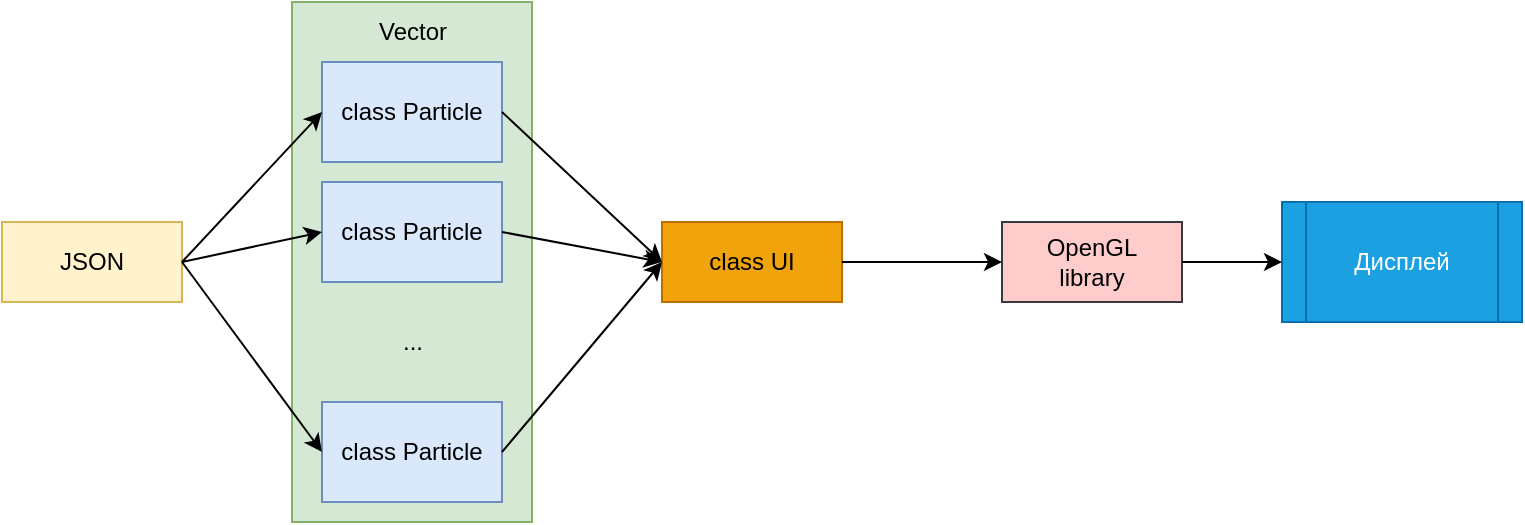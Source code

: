 <mxfile version="20.8.10" type="device"><diagram name="Страница 1" id="snz6U8IodAZKP6fjVFKd"><mxGraphModel dx="1098" dy="828" grid="1" gridSize="10" guides="1" tooltips="1" connect="1" arrows="1" fold="1" page="1" pageScale="1" pageWidth="827" pageHeight="1169" math="0" shadow="0"><root><mxCell id="0"/><mxCell id="1" parent="0"/><mxCell id="S9dBJkFOaXgHY5yuumi9-9" value="" style="rounded=0;whiteSpace=wrap;html=1;fillColor=#d5e8d4;strokeColor=#82b366;" vertex="1" parent="1"><mxGeometry x="175" y="90" width="120" height="260" as="geometry"/></mxCell><mxCell id="S9dBJkFOaXgHY5yuumi9-2" value="class&amp;nbsp;Particle" style="rounded=0;whiteSpace=wrap;html=1;fillColor=#dae8fc;strokeColor=#6c8ebf;" vertex="1" parent="1"><mxGeometry x="190" y="120" width="90" height="50" as="geometry"/></mxCell><mxCell id="S9dBJkFOaXgHY5yuumi9-3" value="JSON" style="rounded=0;whiteSpace=wrap;html=1;fillColor=#fff2cc;strokeColor=#d6b656;" vertex="1" parent="1"><mxGeometry x="30" y="200" width="90" height="40" as="geometry"/></mxCell><mxCell id="S9dBJkFOaXgHY5yuumi9-4" value="class UI" style="rounded=0;whiteSpace=wrap;html=1;fillColor=#f0a30a;strokeColor=#BD7000;fontColor=#000000;" vertex="1" parent="1"><mxGeometry x="360" y="200" width="90" height="40" as="geometry"/></mxCell><mxCell id="S9dBJkFOaXgHY5yuumi9-5" value="Дисплей" style="shape=process;whiteSpace=wrap;html=1;backgroundOutline=1;fillColor=#1ba1e2;fontColor=#ffffff;strokeColor=#006EAF;" vertex="1" parent="1"><mxGeometry x="670" y="190" width="120" height="60" as="geometry"/></mxCell><mxCell id="S9dBJkFOaXgHY5yuumi9-6" value="class&amp;nbsp;Particle" style="rounded=0;whiteSpace=wrap;html=1;fillColor=#dae8fc;strokeColor=#6c8ebf;" vertex="1" parent="1"><mxGeometry x="190" y="180" width="90" height="50" as="geometry"/></mxCell><mxCell id="S9dBJkFOaXgHY5yuumi9-7" value="class&amp;nbsp;Particle" style="rounded=0;whiteSpace=wrap;html=1;fillColor=#dae8fc;strokeColor=#6c8ebf;" vertex="1" parent="1"><mxGeometry x="190" y="290" width="90" height="50" as="geometry"/></mxCell><mxCell id="S9dBJkFOaXgHY5yuumi9-8" value="..." style="text;html=1;align=center;verticalAlign=middle;resizable=0;points=[];autosize=1;strokeColor=none;fillColor=none;" vertex="1" parent="1"><mxGeometry x="220" y="245" width="30" height="30" as="geometry"/></mxCell><mxCell id="S9dBJkFOaXgHY5yuumi9-10" value="Vector" style="text;html=1;align=center;verticalAlign=middle;resizable=0;points=[];autosize=1;strokeColor=none;fillColor=none;" vertex="1" parent="1"><mxGeometry x="205" y="90" width="60" height="30" as="geometry"/></mxCell><mxCell id="S9dBJkFOaXgHY5yuumi9-11" value="" style="endArrow=classic;html=1;rounded=0;exitX=1;exitY=0.5;exitDx=0;exitDy=0;entryX=0;entryY=0.5;entryDx=0;entryDy=0;" edge="1" parent="1" source="S9dBJkFOaXgHY5yuumi9-3" target="S9dBJkFOaXgHY5yuumi9-2"><mxGeometry width="50" height="50" relative="1" as="geometry"><mxPoint x="390" y="450" as="sourcePoint"/><mxPoint x="440" y="400" as="targetPoint"/></mxGeometry></mxCell><mxCell id="S9dBJkFOaXgHY5yuumi9-13" value="" style="endArrow=classic;html=1;rounded=0;exitX=1;exitY=0.5;exitDx=0;exitDy=0;entryX=0;entryY=0.5;entryDx=0;entryDy=0;" edge="1" parent="1" source="S9dBJkFOaXgHY5yuumi9-3" target="S9dBJkFOaXgHY5yuumi9-6"><mxGeometry width="50" height="50" relative="1" as="geometry"><mxPoint x="120" y="300" as="sourcePoint"/><mxPoint x="170" y="250" as="targetPoint"/></mxGeometry></mxCell><mxCell id="S9dBJkFOaXgHY5yuumi9-14" value="" style="endArrow=classic;html=1;rounded=0;entryX=0;entryY=0.5;entryDx=0;entryDy=0;" edge="1" parent="1" target="S9dBJkFOaXgHY5yuumi9-7"><mxGeometry width="50" height="50" relative="1" as="geometry"><mxPoint x="120" y="220" as="sourcePoint"/><mxPoint x="170" y="170" as="targetPoint"/></mxGeometry></mxCell><mxCell id="S9dBJkFOaXgHY5yuumi9-15" value="" style="endArrow=classic;html=1;rounded=0;exitX=1;exitY=0.5;exitDx=0;exitDy=0;entryX=0;entryY=0.5;entryDx=0;entryDy=0;" edge="1" parent="1" source="S9dBJkFOaXgHY5yuumi9-2" target="S9dBJkFOaXgHY5yuumi9-4"><mxGeometry width="50" height="50" relative="1" as="geometry"><mxPoint x="320" y="180" as="sourcePoint"/><mxPoint x="370" y="130" as="targetPoint"/></mxGeometry></mxCell><mxCell id="S9dBJkFOaXgHY5yuumi9-16" value="" style="endArrow=classic;html=1;rounded=0;entryX=0;entryY=0.5;entryDx=0;entryDy=0;exitX=1;exitY=0.5;exitDx=0;exitDy=0;" edge="1" parent="1" source="S9dBJkFOaXgHY5yuumi9-6" target="S9dBJkFOaXgHY5yuumi9-4"><mxGeometry width="50" height="50" relative="1" as="geometry"><mxPoint x="330" y="250" as="sourcePoint"/><mxPoint x="380" y="200" as="targetPoint"/></mxGeometry></mxCell><mxCell id="S9dBJkFOaXgHY5yuumi9-17" value="" style="endArrow=classic;html=1;rounded=0;exitX=1;exitY=0.5;exitDx=0;exitDy=0;entryX=0;entryY=0.5;entryDx=0;entryDy=0;" edge="1" parent="1" source="S9dBJkFOaXgHY5yuumi9-7" target="S9dBJkFOaXgHY5yuumi9-4"><mxGeometry width="50" height="50" relative="1" as="geometry"><mxPoint x="310" y="310" as="sourcePoint"/><mxPoint x="350" y="230" as="targetPoint"/></mxGeometry></mxCell><mxCell id="S9dBJkFOaXgHY5yuumi9-20" value="OpenGL&lt;br&gt;library" style="rounded=0;whiteSpace=wrap;html=1;fillColor=#ffcccc;strokeColor=#36393d;" vertex="1" parent="1"><mxGeometry x="530" y="200" width="90" height="40" as="geometry"/></mxCell><mxCell id="S9dBJkFOaXgHY5yuumi9-21" value="" style="endArrow=classic;html=1;rounded=0;exitX=1;exitY=0.5;exitDx=0;exitDy=0;entryX=0;entryY=0.5;entryDx=0;entryDy=0;" edge="1" parent="1" source="S9dBJkFOaXgHY5yuumi9-4" target="S9dBJkFOaXgHY5yuumi9-20"><mxGeometry width="50" height="50" relative="1" as="geometry"><mxPoint x="520" y="320" as="sourcePoint"/><mxPoint x="570" y="270" as="targetPoint"/></mxGeometry></mxCell><mxCell id="S9dBJkFOaXgHY5yuumi9-22" value="" style="endArrow=classic;html=1;rounded=0;exitX=1;exitY=0.5;exitDx=0;exitDy=0;entryX=0;entryY=0.5;entryDx=0;entryDy=0;" edge="1" parent="1" source="S9dBJkFOaXgHY5yuumi9-20" target="S9dBJkFOaXgHY5yuumi9-5"><mxGeometry width="50" height="50" relative="1" as="geometry"><mxPoint x="490" y="230" as="sourcePoint"/><mxPoint x="540" y="230" as="targetPoint"/></mxGeometry></mxCell></root></mxGraphModel></diagram></mxfile>